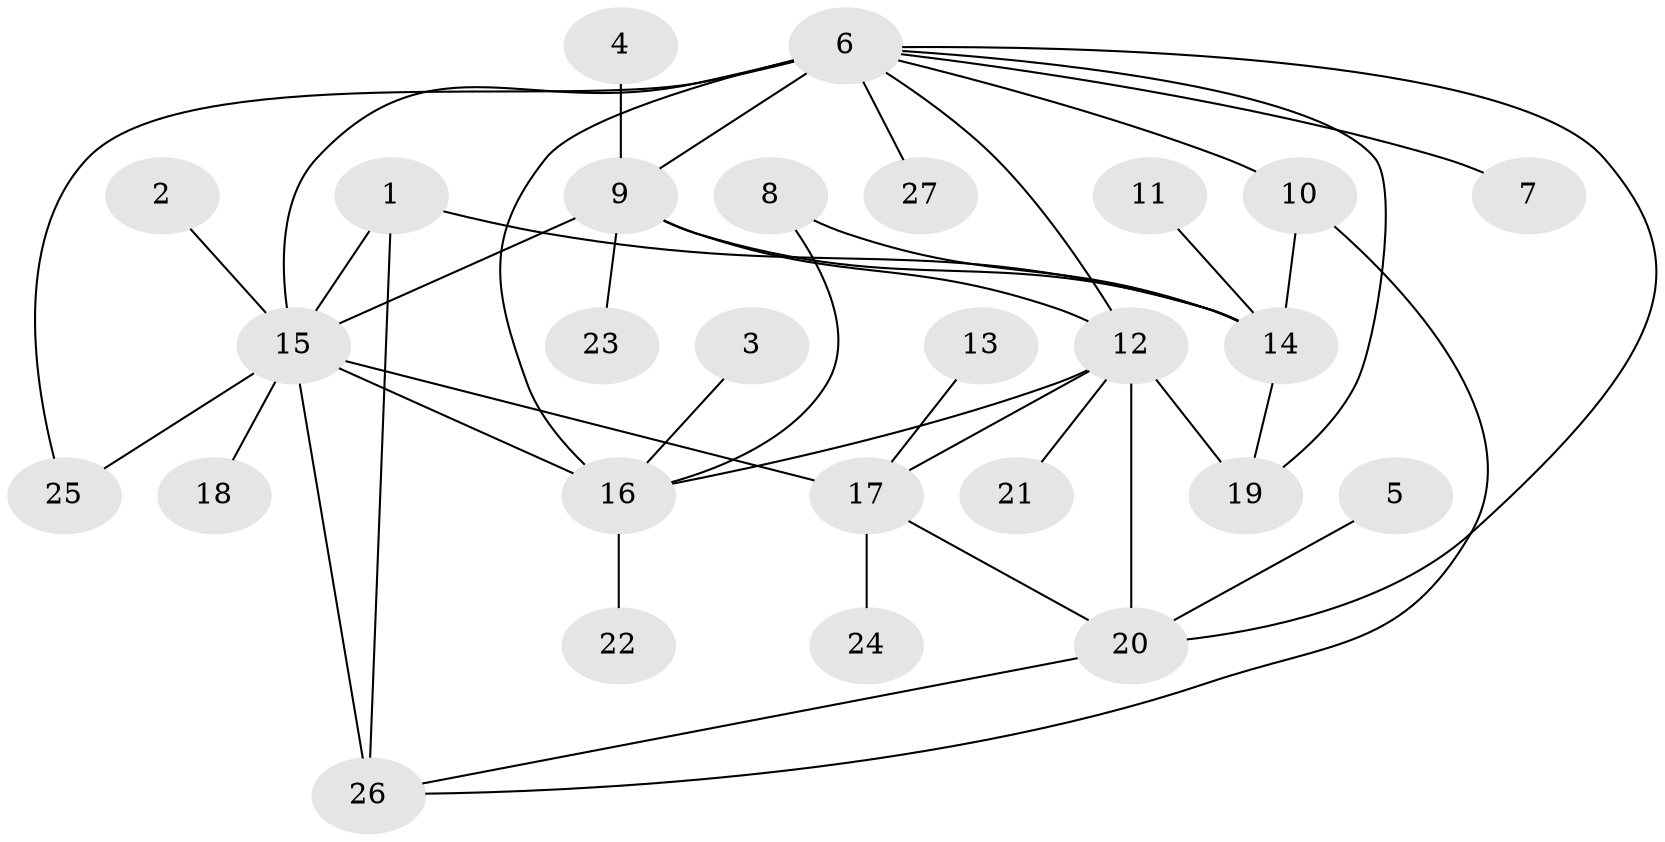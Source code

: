 // original degree distribution, {12: 0.018867924528301886, 20: 0.018867924528301886, 5: 0.03773584905660377, 4: 0.05660377358490566, 1: 0.5283018867924528, 17: 0.018867924528301886, 3: 0.16981132075471697, 8: 0.018867924528301886, 2: 0.07547169811320754, 7: 0.018867924528301886, 6: 0.018867924528301886, 11: 0.018867924528301886}
// Generated by graph-tools (version 1.1) at 2025/01/03/09/25 03:01:49]
// undirected, 27 vertices, 42 edges
graph export_dot {
graph [start="1"]
  node [color=gray90,style=filled];
  1;
  2;
  3;
  4;
  5;
  6;
  7;
  8;
  9;
  10;
  11;
  12;
  13;
  14;
  15;
  16;
  17;
  18;
  19;
  20;
  21;
  22;
  23;
  24;
  25;
  26;
  27;
  1 -- 14 [weight=1.0];
  1 -- 15 [weight=1.0];
  1 -- 26 [weight=1.0];
  2 -- 15 [weight=1.0];
  3 -- 16 [weight=1.0];
  4 -- 9 [weight=1.0];
  5 -- 20 [weight=1.0];
  6 -- 7 [weight=1.0];
  6 -- 9 [weight=1.0];
  6 -- 10 [weight=1.0];
  6 -- 12 [weight=1.0];
  6 -- 15 [weight=2.0];
  6 -- 16 [weight=2.0];
  6 -- 19 [weight=1.0];
  6 -- 20 [weight=1.0];
  6 -- 25 [weight=1.0];
  6 -- 27 [weight=1.0];
  8 -- 14 [weight=1.0];
  8 -- 16 [weight=1.0];
  9 -- 12 [weight=2.0];
  9 -- 14 [weight=1.0];
  9 -- 15 [weight=1.0];
  9 -- 23 [weight=1.0];
  10 -- 14 [weight=1.0];
  10 -- 26 [weight=1.0];
  11 -- 14 [weight=1.0];
  12 -- 16 [weight=1.0];
  12 -- 17 [weight=1.0];
  12 -- 19 [weight=1.0];
  12 -- 20 [weight=1.0];
  12 -- 21 [weight=1.0];
  13 -- 17 [weight=1.0];
  14 -- 19 [weight=1.0];
  15 -- 16 [weight=1.0];
  15 -- 17 [weight=1.0];
  15 -- 18 [weight=1.0];
  15 -- 25 [weight=1.0];
  15 -- 26 [weight=3.0];
  16 -- 22 [weight=1.0];
  17 -- 20 [weight=1.0];
  17 -- 24 [weight=1.0];
  20 -- 26 [weight=1.0];
}
